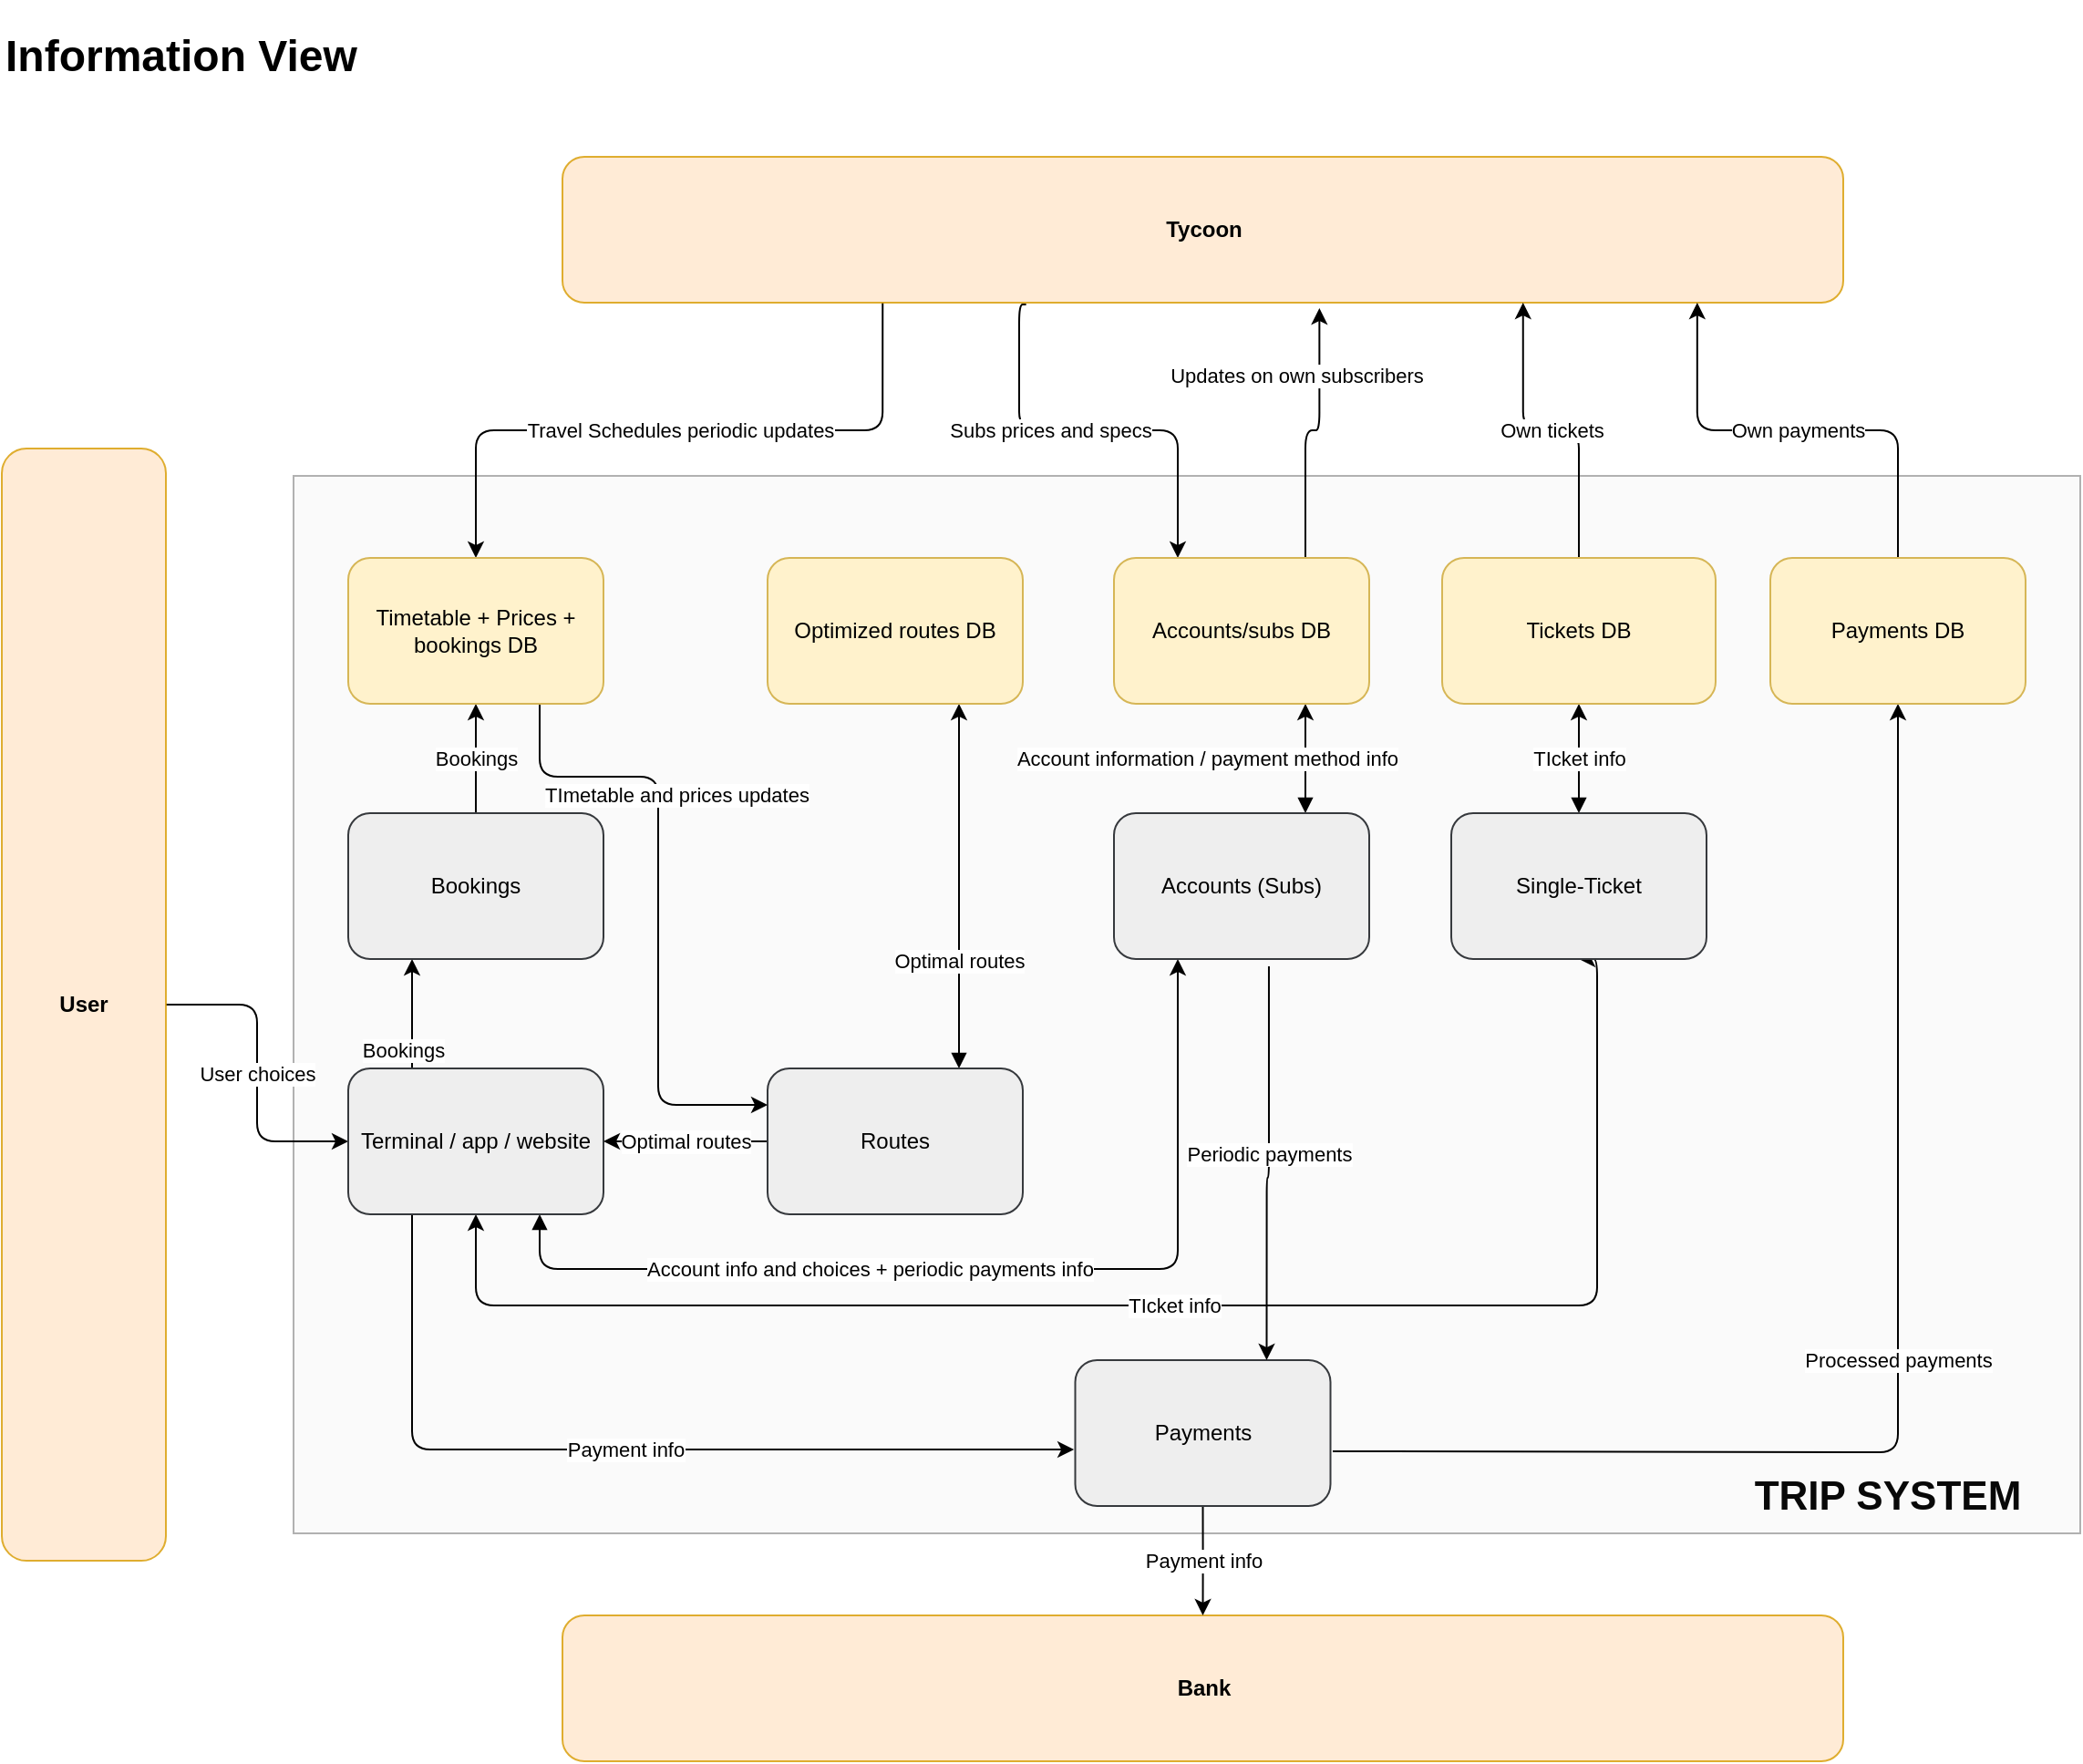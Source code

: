 <mxfile>
    <diagram id="ZQF833xw1EoGUe7-4v3m" name="Page-1">
        <mxGraphModel dx="1721" dy="877" grid="1" gridSize="10" guides="1" tooltips="1" connect="1" arrows="1" fold="1" page="1" pageScale="1" pageWidth="850" pageHeight="1100" math="0" shadow="0">
            <root>
                <mxCell id="0"/>
                <mxCell id="1" parent="0"/>
                <mxCell id="297" value="" style="whiteSpace=wrap;html=1;shadow=0;glass=0;sketch=0;opacity=50;fillColor=#f5f5f5;strokeColor=#666666;fontColor=#333333;" parent="1" vertex="1">
                    <mxGeometry x="290" y="355" width="980" height="580" as="geometry"/>
                </mxCell>
                <mxCell id="366" value="User choices" style="edgeStyle=orthogonalEdgeStyle;html=1;exitX=1;exitY=0.5;exitDx=0;exitDy=0;entryX=0;entryY=0.5;entryDx=0;entryDy=0;startArrow=none;startFill=0;" parent="1" source="298" target="308" edge="1">
                    <mxGeometry relative="1" as="geometry"/>
                </mxCell>
                <mxCell id="298" value="&lt;b&gt;User&lt;/b&gt;" style="rounded=1;whiteSpace=wrap;html=1;fillColor=#ffe6cc;strokeColor=#d79b00;opacity=80;" parent="1" vertex="1">
                    <mxGeometry x="130" y="340" width="90" height="610" as="geometry"/>
                </mxCell>
                <mxCell id="346" value="Account info and choices + periodic payments info" style="edgeStyle=orthogonalEdgeStyle;html=1;exitX=0.75;exitY=1;exitDx=0;exitDy=0;entryX=0.25;entryY=1;entryDx=0;entryDy=0;startArrow=block;startFill=1;" parent="1" source="308" target="330" edge="1">
                    <mxGeometry x="-0.234" relative="1" as="geometry">
                        <Array as="points">
                            <mxPoint x="425" y="790"/>
                            <mxPoint x="775" y="790"/>
                        </Array>
                        <mxPoint as="offset"/>
                    </mxGeometry>
                </mxCell>
                <mxCell id="350" value="TIcket info" style="edgeStyle=orthogonalEdgeStyle;html=1;exitX=0.5;exitY=1;exitDx=0;exitDy=0;entryX=0.5;entryY=1;entryDx=0;entryDy=0;startArrow=classic;startFill=1;" parent="1" source="308" target="347" edge="1">
                    <mxGeometry relative="1" as="geometry">
                        <Array as="points">
                            <mxPoint x="390" y="810"/>
                            <mxPoint x="1005" y="810"/>
                        </Array>
                    </mxGeometry>
                </mxCell>
                <mxCell id="353" value="Bookings" style="edgeStyle=orthogonalEdgeStyle;html=1;exitX=0.25;exitY=0;exitDx=0;exitDy=0;entryX=0.25;entryY=1;entryDx=0;entryDy=0;" parent="1" source="308" target="310" edge="1">
                    <mxGeometry x="-0.667" y="5" relative="1" as="geometry">
                        <mxPoint as="offset"/>
                    </mxGeometry>
                </mxCell>
                <mxCell id="358" value="Payment info" style="edgeStyle=orthogonalEdgeStyle;html=1;exitX=0.25;exitY=1;exitDx=0;exitDy=0;entryX=-0.005;entryY=0.613;entryDx=0;entryDy=0;entryPerimeter=0;" parent="1" source="308" target="327" edge="1">
                    <mxGeometry relative="1" as="geometry"/>
                </mxCell>
                <mxCell id="308" value="Terminal / app / website" style="rounded=1;whiteSpace=wrap;html=1;fillColor=#eeeeee;strokeColor=#36393d;" parent="1" vertex="1">
                    <mxGeometry x="320" y="680" width="140" height="80" as="geometry"/>
                </mxCell>
                <mxCell id="352" value="Bookings" style="edgeStyle=orthogonalEdgeStyle;html=1;exitX=0.5;exitY=0;exitDx=0;exitDy=0;entryX=0.5;entryY=1;entryDx=0;entryDy=0;" parent="1" source="310" target="335" edge="1">
                    <mxGeometry relative="1" as="geometry"/>
                </mxCell>
                <mxCell id="310" value="Bookings" style="rounded=1;whiteSpace=wrap;html=1;fillColor=#eeeeee;strokeColor=#36393d;" parent="1" vertex="1">
                    <mxGeometry x="320" y="540" width="140" height="80" as="geometry"/>
                </mxCell>
                <mxCell id="320" value="&lt;b&gt;Bank&lt;/b&gt;" style="rounded=1;whiteSpace=wrap;html=1;fillColor=#ffe6cc;strokeColor=#d79b00;opacity=80;" parent="1" vertex="1">
                    <mxGeometry x="437.5" y="980" width="702.5" height="80" as="geometry"/>
                </mxCell>
                <mxCell id="338" value="Travel Schedules periodic updates" style="edgeStyle=orthogonalEdgeStyle;html=1;exitX=0.25;exitY=1;exitDx=0;exitDy=0;entryX=0.5;entryY=0;entryDx=0;entryDy=0;" parent="1" source="323" target="335" edge="1">
                    <mxGeometry relative="1" as="geometry"/>
                </mxCell>
                <mxCell id="365" value="Subs prices and specs" style="edgeStyle=orthogonalEdgeStyle;html=1;exitX=0.362;exitY=1.013;exitDx=0;exitDy=0;entryX=0.25;entryY=0;entryDx=0;entryDy=0;startArrow=none;startFill=0;exitPerimeter=0;" parent="1" source="323" target="333" edge="1">
                    <mxGeometry x="-0.217" relative="1" as="geometry">
                        <Array as="points">
                            <mxPoint x="688" y="261"/>
                            <mxPoint x="688" y="330"/>
                            <mxPoint x="775" y="330"/>
                        </Array>
                        <mxPoint as="offset"/>
                    </mxGeometry>
                </mxCell>
                <mxCell id="323" value="&lt;b&gt;Tycoon&lt;/b&gt;" style="rounded=1;whiteSpace=wrap;html=1;fillColor=#ffe6cc;strokeColor=#d79b00;opacity=80;" parent="1" vertex="1">
                    <mxGeometry x="437.5" y="180" width="702.5" height="80" as="geometry"/>
                </mxCell>
                <mxCell id="324" value="&lt;h1&gt;&lt;b&gt;&lt;font color=&quot;#080808&quot;&gt;TRIP SYSTEM&lt;/font&gt;&lt;/b&gt;&lt;/h1&gt;" style="edgeLabel;html=1;align=center;verticalAlign=middle;resizable=0;points=[];labelBackgroundColor=none;" parent="1" vertex="1" connectable="0">
                    <mxGeometry x="1180" y="900" as="geometry">
                        <mxPoint x="-16" y="15" as="offset"/>
                    </mxGeometry>
                </mxCell>
                <mxCell id="359" value="Payment info" style="edgeStyle=orthogonalEdgeStyle;html=1;exitX=0.5;exitY=1;exitDx=0;exitDy=0;" parent="1" source="327" target="320" edge="1">
                    <mxGeometry relative="1" as="geometry"/>
                </mxCell>
                <mxCell id="363" value="Processed payments" style="edgeStyle=orthogonalEdgeStyle;html=1;entryX=0.5;entryY=1;entryDx=0;entryDy=0;" parent="1" target="334" edge="1">
                    <mxGeometry relative="1" as="geometry">
                        <mxPoint x="860" y="890" as="sourcePoint"/>
                    </mxGeometry>
                </mxCell>
                <mxCell id="327" value="Payments" style="rounded=1;whiteSpace=wrap;html=1;fillColor=#eeeeee;strokeColor=#36393d;" parent="1" vertex="1">
                    <mxGeometry x="718.75" y="840" width="140" height="80" as="geometry"/>
                </mxCell>
                <mxCell id="341" value="Optimal routes" style="edgeStyle=orthogonalEdgeStyle;html=1;exitX=0.75;exitY=0;exitDx=0;exitDy=0;entryX=0.75;entryY=1;entryDx=0;entryDy=0;startArrow=block;startFill=1;" parent="1" source="328" target="336" edge="1">
                    <mxGeometry x="-0.412" relative="1" as="geometry">
                        <mxPoint as="offset"/>
                    </mxGeometry>
                </mxCell>
                <mxCell id="345" value="Optimal routes" style="edgeStyle=orthogonalEdgeStyle;html=1;exitX=0;exitY=0.5;exitDx=0;exitDy=0;entryX=1;entryY=0.5;entryDx=0;entryDy=0;" parent="1" source="328" target="308" edge="1">
                    <mxGeometry relative="1" as="geometry"/>
                </mxCell>
                <mxCell id="328" value="Routes" style="rounded=1;whiteSpace=wrap;html=1;fillColor=#eeeeee;strokeColor=#36393d;" parent="1" vertex="1">
                    <mxGeometry x="550" y="680" width="140" height="80" as="geometry"/>
                </mxCell>
                <mxCell id="343" value="Account information / payment method info" style="edgeStyle=orthogonalEdgeStyle;html=1;exitX=0.75;exitY=0;exitDx=0;exitDy=0;entryX=0.75;entryY=1;entryDx=0;entryDy=0;startArrow=block;startFill=1;" parent="1" source="330" target="333" edge="1">
                    <mxGeometry y="54" relative="1" as="geometry">
                        <mxPoint as="offset"/>
                    </mxGeometry>
                </mxCell>
                <mxCell id="361" value="Periodic payments" style="edgeStyle=orthogonalEdgeStyle;html=1;exitX=0.607;exitY=1.05;exitDx=0;exitDy=0;entryX=0.75;entryY=0;entryDx=0;entryDy=0;exitPerimeter=0;" parent="1" source="330" target="327" edge="1">
                    <mxGeometry x="-0.053" relative="1" as="geometry">
                        <Array as="points">
                            <mxPoint x="824" y="740"/>
                        </Array>
                        <mxPoint as="offset"/>
                    </mxGeometry>
                </mxCell>
                <mxCell id="330" value="Accounts (Subs)" style="rounded=1;whiteSpace=wrap;html=1;fillColor=#eeeeee;strokeColor=#36393d;" parent="1" vertex="1">
                    <mxGeometry x="740" y="540" width="140" height="80" as="geometry"/>
                </mxCell>
                <mxCell id="339" value="Updates on own subscribers" style="edgeStyle=orthogonalEdgeStyle;html=1;exitX=0.75;exitY=0;exitDx=0;exitDy=0;entryX=0.591;entryY=1.038;entryDx=0;entryDy=0;entryPerimeter=0;" parent="1" source="333" target="323" edge="1">
                    <mxGeometry x="0.489" y="13" relative="1" as="geometry">
                        <mxPoint as="offset"/>
                    </mxGeometry>
                </mxCell>
                <mxCell id="333" value="Accounts/subs DB" style="rounded=1;whiteSpace=wrap;html=1;fillColor=#fff2cc;strokeColor=#d6b656;" parent="1" vertex="1">
                    <mxGeometry x="740" y="400" width="140" height="80" as="geometry"/>
                </mxCell>
                <mxCell id="369" value="Own payments" style="edgeStyle=orthogonalEdgeStyle;html=1;exitX=0.5;exitY=0;exitDx=0;exitDy=0;entryX=0.886;entryY=1;entryDx=0;entryDy=0;entryPerimeter=0;startArrow=none;startFill=0;" parent="1" source="334" target="323" edge="1">
                    <mxGeometry relative="1" as="geometry"/>
                </mxCell>
                <mxCell id="334" value="Payments DB" style="rounded=1;whiteSpace=wrap;html=1;fillColor=#fff2cc;strokeColor=#d6b656;" parent="1" vertex="1">
                    <mxGeometry x="1100" y="400" width="140" height="80" as="geometry"/>
                </mxCell>
                <mxCell id="354" value="TImetable and prices updates" style="edgeStyle=orthogonalEdgeStyle;html=1;exitX=0.75;exitY=1;exitDx=0;exitDy=0;entryX=0;entryY=0.25;entryDx=0;entryDy=0;" parent="1" source="335" target="328" edge="1">
                    <mxGeometry x="-0.333" y="10" relative="1" as="geometry">
                        <Array as="points">
                            <mxPoint x="425" y="520"/>
                            <mxPoint x="490" y="520"/>
                            <mxPoint x="490" y="700"/>
                        </Array>
                        <mxPoint as="offset"/>
                    </mxGeometry>
                </mxCell>
                <mxCell id="335" value="Timetable + Prices + bookings DB" style="rounded=1;whiteSpace=wrap;html=1;fillColor=#fff2cc;strokeColor=#d6b656;" parent="1" vertex="1">
                    <mxGeometry x="320" y="400" width="140" height="80" as="geometry"/>
                </mxCell>
                <mxCell id="336" value="Optimized routes DB" style="rounded=1;whiteSpace=wrap;html=1;fillColor=#fff2cc;strokeColor=#d6b656;" parent="1" vertex="1">
                    <mxGeometry x="550" y="400" width="140" height="80" as="geometry"/>
                </mxCell>
                <mxCell id="351" value="TIcket info" style="edgeStyle=orthogonalEdgeStyle;html=1;exitX=0.5;exitY=0;exitDx=0;exitDy=0;entryX=0.5;entryY=1;entryDx=0;entryDy=0;startArrow=block;startFill=1;" parent="1" source="347" target="348" edge="1">
                    <mxGeometry relative="1" as="geometry">
                        <mxPoint as="offset"/>
                    </mxGeometry>
                </mxCell>
                <mxCell id="347" value="Single-Ticket" style="rounded=1;whiteSpace=wrap;html=1;fillColor=#eeeeee;strokeColor=#36393d;" parent="1" vertex="1">
                    <mxGeometry x="925" y="540" width="140" height="80" as="geometry"/>
                </mxCell>
                <mxCell id="368" value="Own tickets" style="edgeStyle=orthogonalEdgeStyle;html=1;exitX=0.5;exitY=0;exitDx=0;exitDy=0;entryX=0.75;entryY=1;entryDx=0;entryDy=0;startArrow=none;startFill=0;" parent="1" source="348" target="323" edge="1">
                    <mxGeometry relative="1" as="geometry"/>
                </mxCell>
                <mxCell id="348" value="Tickets DB" style="rounded=1;whiteSpace=wrap;html=1;fillColor=#fff2cc;strokeColor=#d6b656;" parent="1" vertex="1">
                    <mxGeometry x="920" y="400" width="150" height="80" as="geometry"/>
                </mxCell>
                <mxCell id="399" value="&lt;h1&gt;Information View&lt;/h1&gt;" style="text;strokeColor=none;align=left;fillColor=none;html=1;verticalAlign=middle;whiteSpace=wrap;rounded=0;" vertex="1" parent="1">
                    <mxGeometry x="130" y="110" width="670" height="30" as="geometry"/>
                </mxCell>
            </root>
        </mxGraphModel>
    </diagram>
</mxfile>